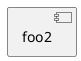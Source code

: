 {
  "sha1": "pl1buh2tyx635y1jb06uu23a3jwwjp",
  "insertion": {
    "when": "2024-06-04T17:28:41.337Z",
    "url": "https://forum.plantuml.net/11052/remove-unlinked-components",
    "user": "plantuml@gmail.com"
  }
}
@startuml
component foo1 $tag1
component foo2
component foo3 $tag1
remove $tag1
@enduml
